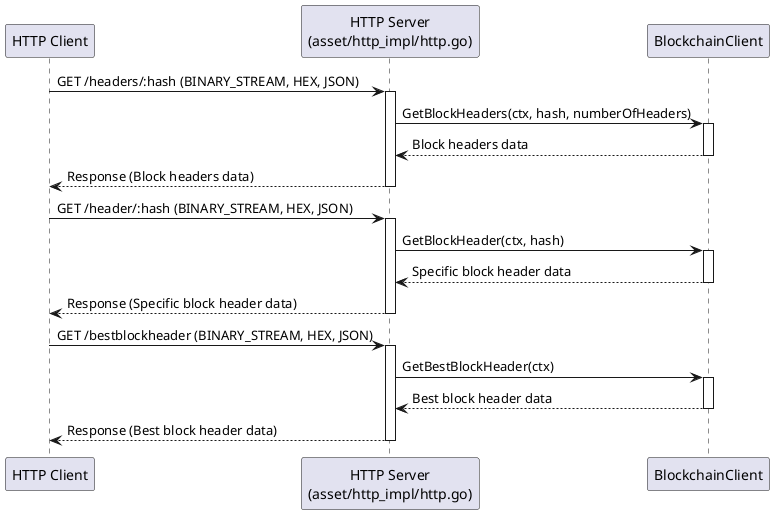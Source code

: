 @startuml
participant "HTTP Client" as Client
participant "HTTP Server\n(asset/http_impl/http.go)" as HTTPServer
participant "BlockchainClient" as Blockchain

' Block headers request
Client -> HTTPServer : GET /headers/:hash (BINARY_STREAM, HEX, JSON)
activate HTTPServer
HTTPServer -> Blockchain : GetBlockHeaders(ctx, hash, numberOfHeaders)
activate Blockchain
Blockchain --> HTTPServer : Block headers data
deactivate Blockchain
HTTPServer --> Client : Response (Block headers data)
deactivate HTTPServer

' Specific block header request
Client -> HTTPServer : GET /header/:hash (BINARY_STREAM, HEX, JSON)
activate HTTPServer
HTTPServer -> Blockchain : GetBlockHeader(ctx, hash)
activate Blockchain
Blockchain --> HTTPServer : Specific block header data
deactivate Blockchain
HTTPServer --> Client : Response (Specific block header data)
deactivate HTTPServer

' Best block header request
Client -> HTTPServer : GET /bestblockheader (BINARY_STREAM, HEX, JSON)
activate HTTPServer
HTTPServer -> Blockchain : GetBestBlockHeader(ctx)
activate Blockchain
Blockchain --> HTTPServer : Best block header data
deactivate Blockchain
HTTPServer --> Client : Response (Best block header data)
deactivate HTTPServer
@enduml

